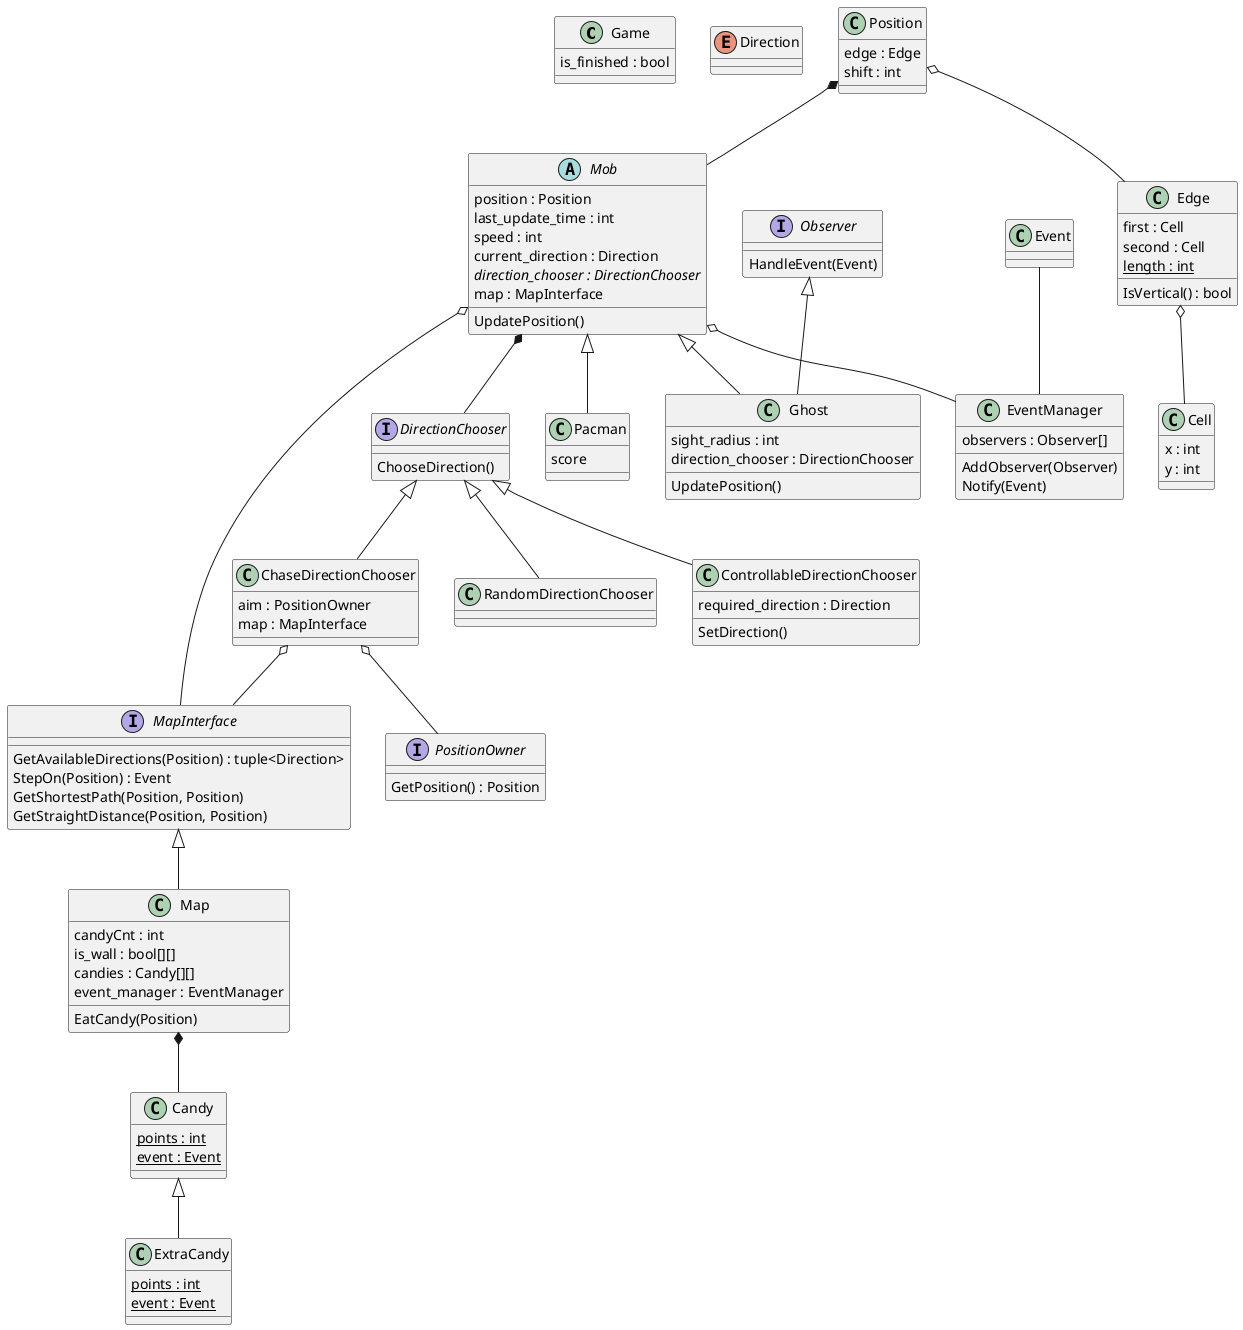 @startuml
skinparam classAttributeIconSize 0

class Game

enum Direction
class Map
class Cell
class Edge
interface MapInterface
class Position
interface PositionOwner

class Candy
class ExtraCandy

abstract Mob
class Pacman
class Ghost
interface DirectionChooser
class RandomDirectionChooser
class ChaseDirectionChooser
class ControllableDirectionChooser

class Event
class EventManager
interface Observer

Game : is_finished : bool

Cell : x : int
Cell : y : int

Edge : first : Cell
Edge : second : Cell
Edge : {static} length : int
Edge : IsVertical() : bool

Map : candyCnt : int
Map : is_wall : bool[][]
Map : candies : Candy[][]
Map : event_manager : EventManager
Map : EatCandy(Position)

MapInterface : GetAvailableDirections(Position) : tuple<Direction>
MapInterface : StepOn(Position) : Event
MapInterface : GetShortestPath(Position, Position)
MapInterface : GetStraightDistance(Position, Position)

PositionOwner : GetPosition() : Position


Position : edge : Edge
Position : shift : int

Candy : {static} points : int
Candy : {static} event : Event

ExtraCandy : {static} points : int
ExtraCandy : {static} event : Event

Mob : position : Position
Mob : last_update_time : int
Mob : speed : int
Mob : current_direction : Direction
Mob : {abstract} direction_chooser : DirectionChooser
Mob : UpdatePosition()
Mob : map : MapInterface

Pacman : score

Ghost : sight_radius : int
Ghost : UpdatePosition()
Ghost : direction_chooser : DirectionChooser

DirectionChooser : ChooseDirection()

ChaseDirectionChooser : aim : PositionOwner
ChaseDirectionChooser : map : MapInterface

ControllableDirectionChooser : required_direction : Direction
ControllableDirectionChooser : SetDirection()

EventManager : observers : Observer[]
EventManager : AddObserver(Observer)
EventManager : Notify(Event)

Observer : HandleEvent(Event)

Mob <|-- Pacman
Mob <|-- Ghost

DirectionChooser <|-- RandomDirectionChooser
DirectionChooser <|-- ChaseDirectionChooser
DirectionChooser <|-- ControllableDirectionChooser

ChaseDirectionChooser o-- MapInterface
ChaseDirectionChooser o-- PositionOwner

Mob *-- DirectionChooser

Observer <|-- Ghost

Event -- EventManager

Position o-- Edge

Edge o-- Cell

MapInterface <|-- Map

Mob o-- EventManager

Mob o-- MapInterface

Map *-- Candy
Candy <|-- ExtraCandy

Position *-- Mob
@enduml
